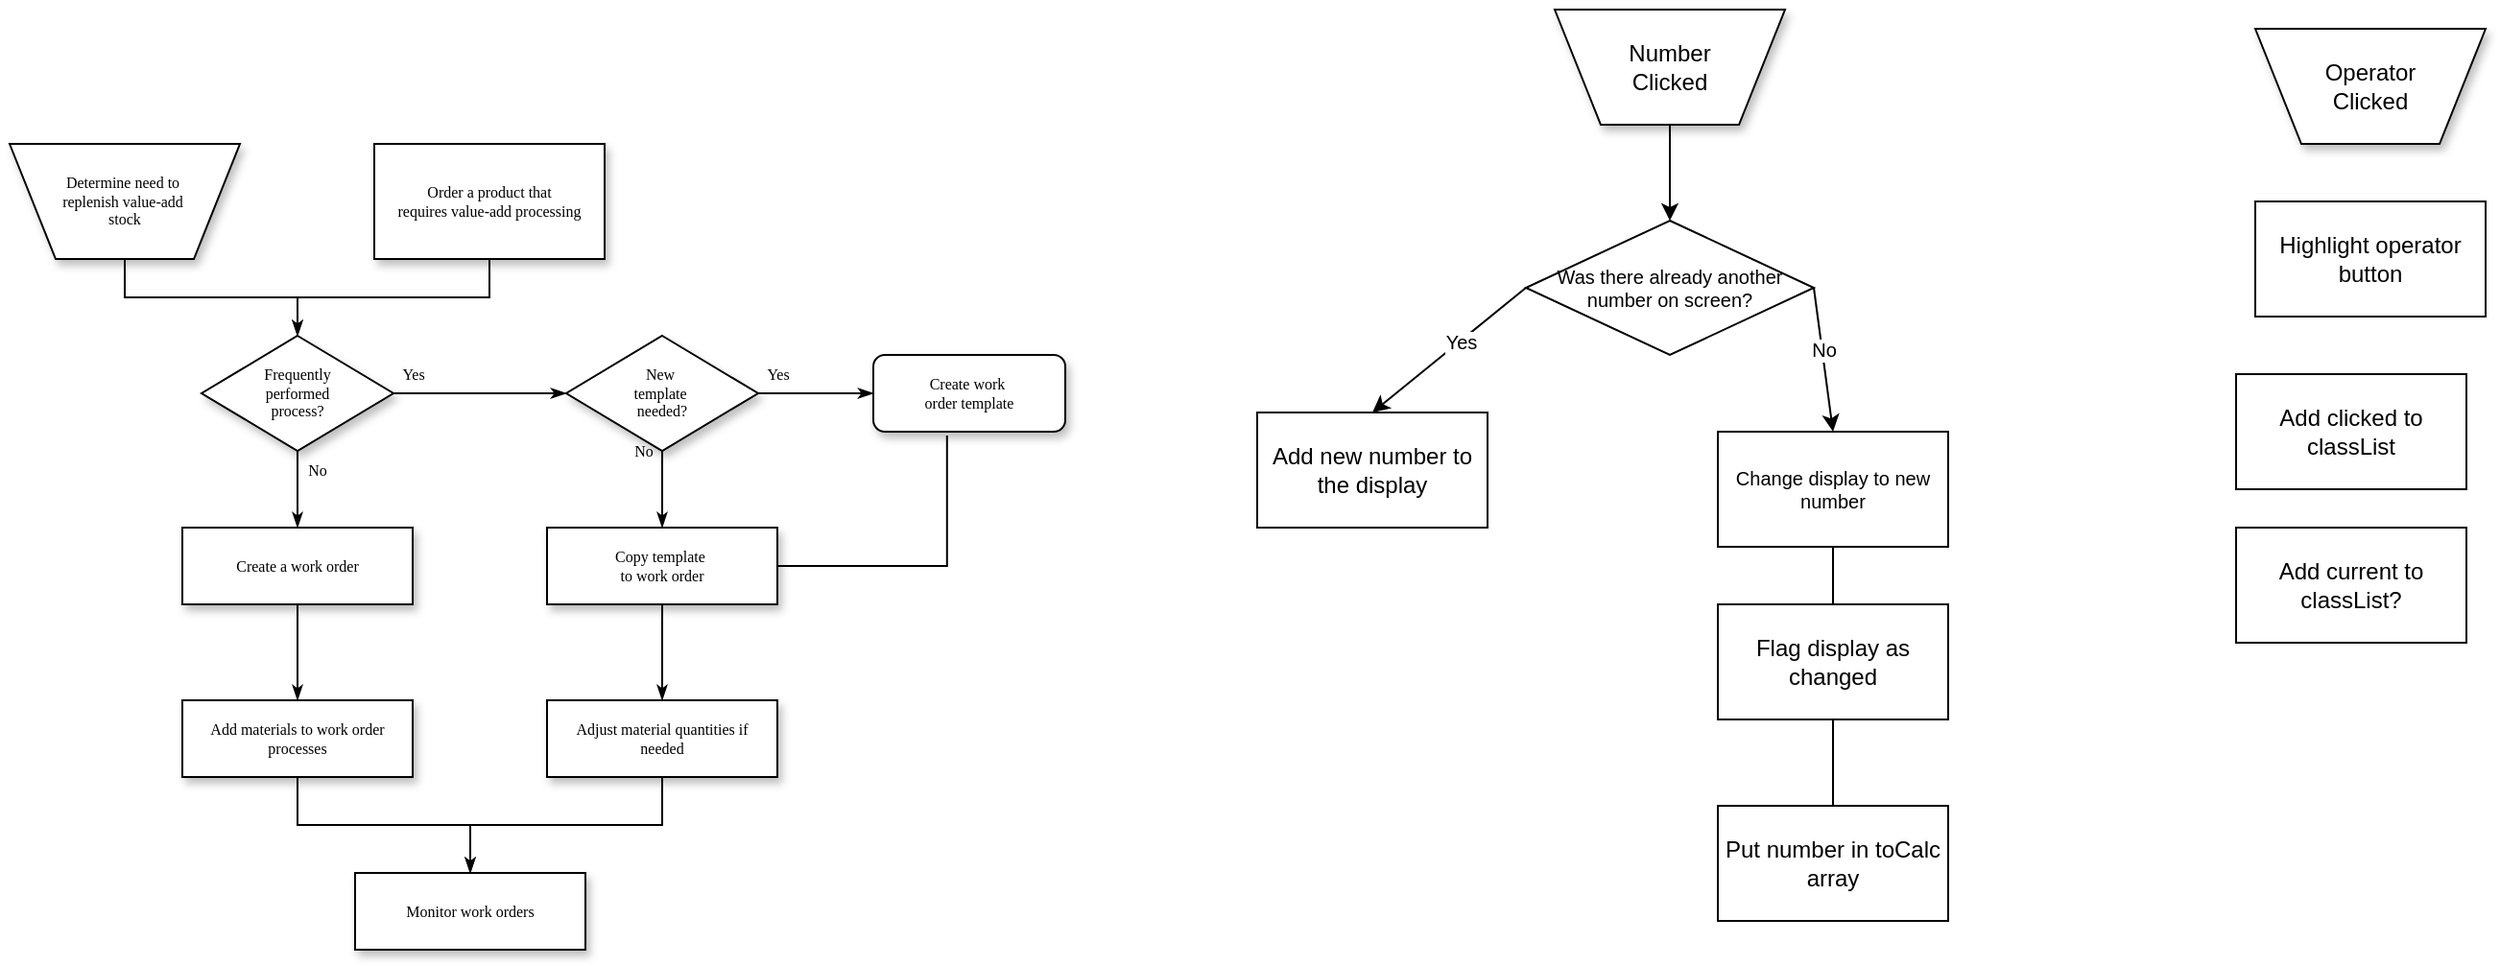 <mxfile version="20.7.4" type="github"><diagram name="Page-1" id="edf60f1a-56cd-e834-aa8a-f176f3a09ee4"><mxGraphModel dx="2248" dy="663" grid="1" gridSize="10" guides="1" tooltips="1" connect="1" arrows="1" fold="1" page="1" pageScale="1" pageWidth="1100" pageHeight="850" background="none" math="0" shadow="0"><root><mxCell id="0"/><mxCell id="1" parent="0"/><mxCell id="60e70716793133e9-31" style="edgeStyle=orthogonalEdgeStyle;rounded=0;html=1;labelBackgroundColor=none;startSize=5;endArrow=classicThin;endFill=1;endSize=5;jettySize=auto;orthogonalLoop=1;strokeWidth=1;fontFamily=Verdana;fontSize=8" parent="1" source="60e70716793133e9-2" target="60e70716793133e9-5" edge="1"><mxGeometry relative="1" as="geometry"/></mxCell><mxCell id="60e70716793133e9-2" value="Determine need to&amp;nbsp;&lt;div&gt;replenish value-add&amp;nbsp;&lt;/div&gt;&lt;div&gt;stock&lt;/div&gt;" style="shape=trapezoid;whiteSpace=wrap;html=1;rounded=0;shadow=1;labelBackgroundColor=none;strokeWidth=1;fontFamily=Verdana;fontSize=8;align=center;flipV=1;" parent="1" vertex="1"><mxGeometry x="-320" y="80" width="120" height="60" as="geometry"/></mxCell><mxCell id="60e70716793133e9-32" style="edgeStyle=orthogonalEdgeStyle;rounded=0;html=1;labelBackgroundColor=none;startSize=5;endArrow=classicThin;endFill=1;endSize=5;jettySize=auto;orthogonalLoop=1;strokeWidth=1;fontFamily=Verdana;fontSize=8" parent="1" source="60e70716793133e9-4" target="60e70716793133e9-5" edge="1"><mxGeometry relative="1" as="geometry"/></mxCell><mxCell id="60e70716793133e9-4" value="Order a product that&lt;div&gt;requires value-add processing&lt;/div&gt;" style="rounded=0;whiteSpace=wrap;html=1;shadow=1;labelBackgroundColor=none;strokeWidth=1;fontFamily=Verdana;fontSize=8;align=center;" parent="1" vertex="1"><mxGeometry x="-130" y="80" width="120" height="60" as="geometry"/></mxCell><mxCell id="60e70716793133e9-33" value="Yes" style="edgeStyle=orthogonalEdgeStyle;rounded=0;html=1;labelBackgroundColor=none;startSize=5;endArrow=classicThin;endFill=1;endSize=5;jettySize=auto;orthogonalLoop=1;strokeWidth=1;fontFamily=Verdana;fontSize=8" parent="1" source="60e70716793133e9-5" target="60e70716793133e9-7" edge="1"><mxGeometry x="-0.778" y="10" relative="1" as="geometry"><mxPoint as="offset"/></mxGeometry></mxCell><mxCell id="60e70716793133e9-37" value="No" style="edgeStyle=orthogonalEdgeStyle;rounded=0;html=1;labelBackgroundColor=none;startSize=5;endArrow=classicThin;endFill=1;endSize=5;jettySize=auto;orthogonalLoop=1;strokeWidth=1;fontFamily=Verdana;fontSize=8" parent="1" source="60e70716793133e9-5" target="60e70716793133e9-9" edge="1"><mxGeometry x="-0.5" y="10" relative="1" as="geometry"><mxPoint as="offset"/></mxGeometry></mxCell><mxCell id="60e70716793133e9-5" value="Frequently&lt;div&gt;performed&lt;/div&gt;&lt;div&gt;process?&lt;/div&gt;" style="rhombus;whiteSpace=wrap;html=1;rounded=0;shadow=1;labelBackgroundColor=none;strokeWidth=1;fontFamily=Verdana;fontSize=8;align=center;" parent="1" vertex="1"><mxGeometry x="-220" y="180" width="100" height="60" as="geometry"/></mxCell><mxCell id="60e70716793133e9-34" value="Yes" style="edgeStyle=orthogonalEdgeStyle;rounded=0;html=1;labelBackgroundColor=none;startSize=5;endArrow=classicThin;endFill=1;endSize=5;jettySize=auto;orthogonalLoop=1;strokeWidth=1;fontFamily=Verdana;fontSize=8" parent="1" source="60e70716793133e9-7" target="60e70716793133e9-8" edge="1"><mxGeometry x="-0.667" y="10" relative="1" as="geometry"><mxPoint as="offset"/></mxGeometry></mxCell><mxCell id="60e70716793133e9-35" value="No" style="edgeStyle=orthogonalEdgeStyle;rounded=0;html=1;labelBackgroundColor=none;startSize=5;endArrow=classicThin;endFill=1;endSize=5;jettySize=auto;orthogonalLoop=1;strokeWidth=1;fontFamily=Verdana;fontSize=8" parent="1" source="60e70716793133e9-7" target="60e70716793133e9-10" edge="1"><mxGeometry x="-1" y="-10" relative="1" as="geometry"><mxPoint x="20" y="260" as="targetPoint"/><Array as="points"/><mxPoint as="offset"/></mxGeometry></mxCell><mxCell id="60e70716793133e9-7" value="New&amp;nbsp;&lt;div&gt;template&amp;nbsp;&lt;/div&gt;&lt;div&gt;needed?&lt;/div&gt;" style="rhombus;whiteSpace=wrap;html=1;rounded=0;shadow=1;labelBackgroundColor=none;strokeWidth=1;fontFamily=Verdana;fontSize=8;align=center;" parent="1" vertex="1"><mxGeometry x="-30" y="180" width="100" height="60" as="geometry"/></mxCell><mxCell id="60e70716793133e9-8" value="Create work&amp;nbsp;&lt;div&gt;order template&lt;/div&gt;" style="rounded=1;whiteSpace=wrap;html=1;shadow=1;labelBackgroundColor=none;strokeWidth=1;fontFamily=Verdana;fontSize=8;align=center;" parent="1" vertex="1"><mxGeometry x="130" y="190" width="100" height="40" as="geometry"/></mxCell><mxCell id="60e70716793133e9-38" style="edgeStyle=orthogonalEdgeStyle;rounded=0;html=1;labelBackgroundColor=none;startSize=5;endArrow=classicThin;endFill=1;endSize=5;jettySize=auto;orthogonalLoop=1;strokeWidth=1;fontFamily=Verdana;fontSize=8" parent="1" source="60e70716793133e9-9" target="60e70716793133e9-11" edge="1"><mxGeometry relative="1" as="geometry"/></mxCell><mxCell id="60e70716793133e9-9" value="Create a work order" style="whiteSpace=wrap;html=1;rounded=0;shadow=1;labelBackgroundColor=none;strokeWidth=1;fontFamily=Verdana;fontSize=8;align=center;" parent="1" vertex="1"><mxGeometry x="-230" y="280" width="120" height="40" as="geometry"/></mxCell><mxCell id="60e70716793133e9-39" style="edgeStyle=orthogonalEdgeStyle;rounded=0;html=1;labelBackgroundColor=none;startSize=5;endArrow=classicThin;endFill=1;endSize=5;jettySize=auto;orthogonalLoop=1;strokeWidth=1;fontFamily=Verdana;fontSize=8" parent="1" source="60e70716793133e9-10" target="60e70716793133e9-12" edge="1"><mxGeometry relative="1" as="geometry"/></mxCell><mxCell id="60e70716793133e9-10" value="Copy template&amp;nbsp;&lt;div&gt;to work order&lt;/div&gt;" style="whiteSpace=wrap;html=1;rounded=0;shadow=1;labelBackgroundColor=none;strokeWidth=1;fontFamily=Verdana;fontSize=8;align=center;" parent="1" vertex="1"><mxGeometry x="-40" y="280" width="120" height="40" as="geometry"/></mxCell><mxCell id="60e70716793133e9-41" style="edgeStyle=orthogonalEdgeStyle;rounded=0;html=1;labelBackgroundColor=none;startSize=5;endArrow=classicThin;endFill=1;endSize=5;jettySize=auto;orthogonalLoop=1;strokeWidth=1;fontFamily=Verdana;fontSize=8" parent="1" source="60e70716793133e9-11" target="60e70716793133e9-13" edge="1"><mxGeometry relative="1" as="geometry"/></mxCell><mxCell id="60e70716793133e9-11" value="Add materials to work order processes" style="whiteSpace=wrap;html=1;rounded=0;shadow=1;labelBackgroundColor=none;strokeWidth=1;fontFamily=Verdana;fontSize=8;align=center;spacing=6;" parent="1" vertex="1"><mxGeometry x="-230" y="370" width="120" height="40" as="geometry"/></mxCell><mxCell id="60e70716793133e9-40" style="edgeStyle=orthogonalEdgeStyle;rounded=0;html=1;labelBackgroundColor=none;startSize=5;endArrow=classicThin;endFill=1;endSize=5;jettySize=auto;orthogonalLoop=1;strokeWidth=1;fontFamily=Verdana;fontSize=8" parent="1" source="60e70716793133e9-12" target="60e70716793133e9-13" edge="1"><mxGeometry relative="1" as="geometry"/></mxCell><mxCell id="60e70716793133e9-12" value="Adjust material quantities if needed" style="whiteSpace=wrap;html=1;rounded=0;shadow=1;labelBackgroundColor=none;strokeWidth=1;fontFamily=Verdana;fontSize=8;align=center;spacing=6;" parent="1" vertex="1"><mxGeometry x="-40" y="370" width="120" height="40" as="geometry"/></mxCell><mxCell id="60e70716793133e9-13" value="Monitor work orders" style="whiteSpace=wrap;html=1;rounded=0;shadow=1;labelBackgroundColor=none;strokeWidth=1;fontFamily=Verdana;fontSize=8;align=center;" parent="1" vertex="1"><mxGeometry x="-140" y="460" width="120" height="40" as="geometry"/></mxCell><mxCell id="VzjLReBIxwQ-Byek0vGd-2" value="&lt;div&gt;Number &lt;br&gt;&lt;/div&gt;&lt;div&gt;Clicked&lt;/div&gt;" style="shape=trapezoid;html=1;rounded=0;shadow=1;labelBackgroundColor=none;strokeWidth=1;fontFamily=Helvetica;fontSize=12;align=center;flipV=1;whiteSpace=wrap;" vertex="1" parent="1"><mxGeometry x="485" y="10" width="120" height="60" as="geometry"/></mxCell><mxCell id="VzjLReBIxwQ-Byek0vGd-3" value="Add new number to the display" style="rounded=0;whiteSpace=wrap;html=1;" vertex="1" parent="1"><mxGeometry x="330" y="220" width="120" height="60" as="geometry"/></mxCell><mxCell id="VzjLReBIxwQ-Byek0vGd-4" value="Flag display as changed" style="rounded=0;whiteSpace=wrap;html=1;fontFamily=Helvetica;fontSize=12;" vertex="1" parent="1"><mxGeometry x="570" y="320" width="120" height="60" as="geometry"/></mxCell><mxCell id="VzjLReBIxwQ-Byek0vGd-5" value="Put number in toCalc array" style="rounded=0;whiteSpace=wrap;html=1;fontFamily=Helvetica;fontSize=12;" vertex="1" parent="1"><mxGeometry x="570" y="425" width="120" height="60" as="geometry"/></mxCell><mxCell id="VzjLReBIxwQ-Byek0vGd-7" value="&lt;div&gt;Operator&lt;br&gt;&lt;/div&gt;&lt;div&gt;Clicked&lt;/div&gt;" style="shape=trapezoid;html=1;rounded=0;shadow=1;labelBackgroundColor=none;strokeWidth=1;fontFamily=Helvetica;fontSize=12;align=center;flipV=1;whiteSpace=wrap;" vertex="1" parent="1"><mxGeometry x="850" y="20" width="120" height="60" as="geometry"/></mxCell><mxCell id="VzjLReBIxwQ-Byek0vGd-8" value="Highlight operator button" style="rounded=0;whiteSpace=wrap;html=1;fontFamily=Helvetica;fontSize=12;" vertex="1" parent="1"><mxGeometry x="850" y="110" width="120" height="60" as="geometry"/></mxCell><mxCell id="VzjLReBIxwQ-Byek0vGd-9" value="Add clicked to classList" style="rounded=0;whiteSpace=wrap;html=1;fontFamily=Helvetica;fontSize=12;" vertex="1" parent="1"><mxGeometry x="840" y="200" width="120" height="60" as="geometry"/></mxCell><mxCell id="VzjLReBIxwQ-Byek0vGd-10" value="Add current to classList?" style="rounded=0;whiteSpace=wrap;html=1;fontFamily=Helvetica;fontSize=12;" vertex="1" parent="1"><mxGeometry x="840" y="280" width="120" height="60" as="geometry"/></mxCell><mxCell id="VzjLReBIxwQ-Byek0vGd-11" value="Was there already another number on screen?" style="rhombus;whiteSpace=wrap;html=1;fontFamily=Helvetica;fontSize=10;" vertex="1" parent="1"><mxGeometry x="470" y="120" width="150" height="70" as="geometry"/></mxCell><mxCell id="VzjLReBIxwQ-Byek0vGd-12" value="" style="endArrow=classic;html=1;rounded=0;fontFamily=Helvetica;fontSize=10;exitX=0.5;exitY=1;exitDx=0;exitDy=0;entryX=0.5;entryY=0;entryDx=0;entryDy=0;" edge="1" parent="1" source="VzjLReBIxwQ-Byek0vGd-2" target="VzjLReBIxwQ-Byek0vGd-11"><mxGeometry width="50" height="50" relative="1" as="geometry"><mxPoint x="520" y="290" as="sourcePoint"/><mxPoint x="550" y="110" as="targetPoint"/></mxGeometry></mxCell><mxCell id="VzjLReBIxwQ-Byek0vGd-13" value="" style="endArrow=classic;html=1;rounded=0;fontFamily=Helvetica;fontSize=10;exitX=0;exitY=0.5;exitDx=0;exitDy=0;entryX=0.5;entryY=0;entryDx=0;entryDy=0;" edge="1" parent="1" source="VzjLReBIxwQ-Byek0vGd-11" target="VzjLReBIxwQ-Byek0vGd-3"><mxGeometry width="50" height="50" relative="1" as="geometry"><mxPoint x="520" y="290" as="sourcePoint"/><mxPoint x="570" y="240" as="targetPoint"/></mxGeometry></mxCell><mxCell id="VzjLReBIxwQ-Byek0vGd-14" value="Yes" style="edgeLabel;html=1;align=center;verticalAlign=middle;resizable=0;points=[];fontSize=10;fontFamily=Helvetica;" vertex="1" connectable="0" parent="VzjLReBIxwQ-Byek0vGd-13"><mxGeometry x="-0.137" relative="1" as="geometry"><mxPoint as="offset"/></mxGeometry></mxCell><mxCell id="VzjLReBIxwQ-Byek0vGd-15" value="" style="endArrow=none;html=1;rounded=0;fontFamily=Helvetica;fontSize=10;entryX=0.384;entryY=1.051;entryDx=0;entryDy=0;entryPerimeter=0;exitX=1;exitY=0.5;exitDx=0;exitDy=0;edgeStyle=orthogonalEdgeStyle;" edge="1" parent="1" source="60e70716793133e9-10" target="60e70716793133e9-8"><mxGeometry width="50" height="50" relative="1" as="geometry"><mxPoint x="340" y="250" as="sourcePoint"/><mxPoint x="390" y="200" as="targetPoint"/></mxGeometry></mxCell><mxCell id="VzjLReBIxwQ-Byek0vGd-17" value="" style="endArrow=classic;html=1;rounded=0;fontFamily=Helvetica;fontSize=10;exitX=1;exitY=0.5;exitDx=0;exitDy=0;" edge="1" parent="1" source="VzjLReBIxwQ-Byek0vGd-11"><mxGeometry width="50" height="50" relative="1" as="geometry"><mxPoint x="640" y="215" as="sourcePoint"/><mxPoint x="630" y="230" as="targetPoint"/></mxGeometry></mxCell><mxCell id="VzjLReBIxwQ-Byek0vGd-18" value="No" style="edgeLabel;html=1;align=center;verticalAlign=middle;resizable=0;points=[];fontSize=10;fontFamily=Helvetica;" vertex="1" connectable="0" parent="VzjLReBIxwQ-Byek0vGd-17"><mxGeometry x="-0.137" relative="1" as="geometry"><mxPoint as="offset"/></mxGeometry></mxCell><mxCell id="VzjLReBIxwQ-Byek0vGd-19" value="Change display to new number" style="rounded=0;whiteSpace=wrap;html=1;fontFamily=Helvetica;fontSize=10;" vertex="1" parent="1"><mxGeometry x="570" y="230" width="120" height="60" as="geometry"/></mxCell><mxCell id="VzjLReBIxwQ-Byek0vGd-20" value="" style="endArrow=none;html=1;rounded=0;fontFamily=Helvetica;fontSize=10;entryX=0.5;entryY=1;entryDx=0;entryDy=0;exitX=0.5;exitY=0;exitDx=0;exitDy=0;" edge="1" parent="1" source="VzjLReBIxwQ-Byek0vGd-4" target="VzjLReBIxwQ-Byek0vGd-19"><mxGeometry width="50" height="50" relative="1" as="geometry"><mxPoint x="470" y="310" as="sourcePoint"/><mxPoint x="520" y="260" as="targetPoint"/></mxGeometry></mxCell><mxCell id="VzjLReBIxwQ-Byek0vGd-21" value="" style="endArrow=none;html=1;rounded=0;fontFamily=Helvetica;fontSize=10;entryX=0.5;entryY=1;entryDx=0;entryDy=0;exitX=0.5;exitY=0;exitDx=0;exitDy=0;" edge="1" parent="1" source="VzjLReBIxwQ-Byek0vGd-5" target="VzjLReBIxwQ-Byek0vGd-4"><mxGeometry width="50" height="50" relative="1" as="geometry"><mxPoint x="470" y="310" as="sourcePoint"/><mxPoint x="520" y="260" as="targetPoint"/></mxGeometry></mxCell></root></mxGraphModel></diagram></mxfile>